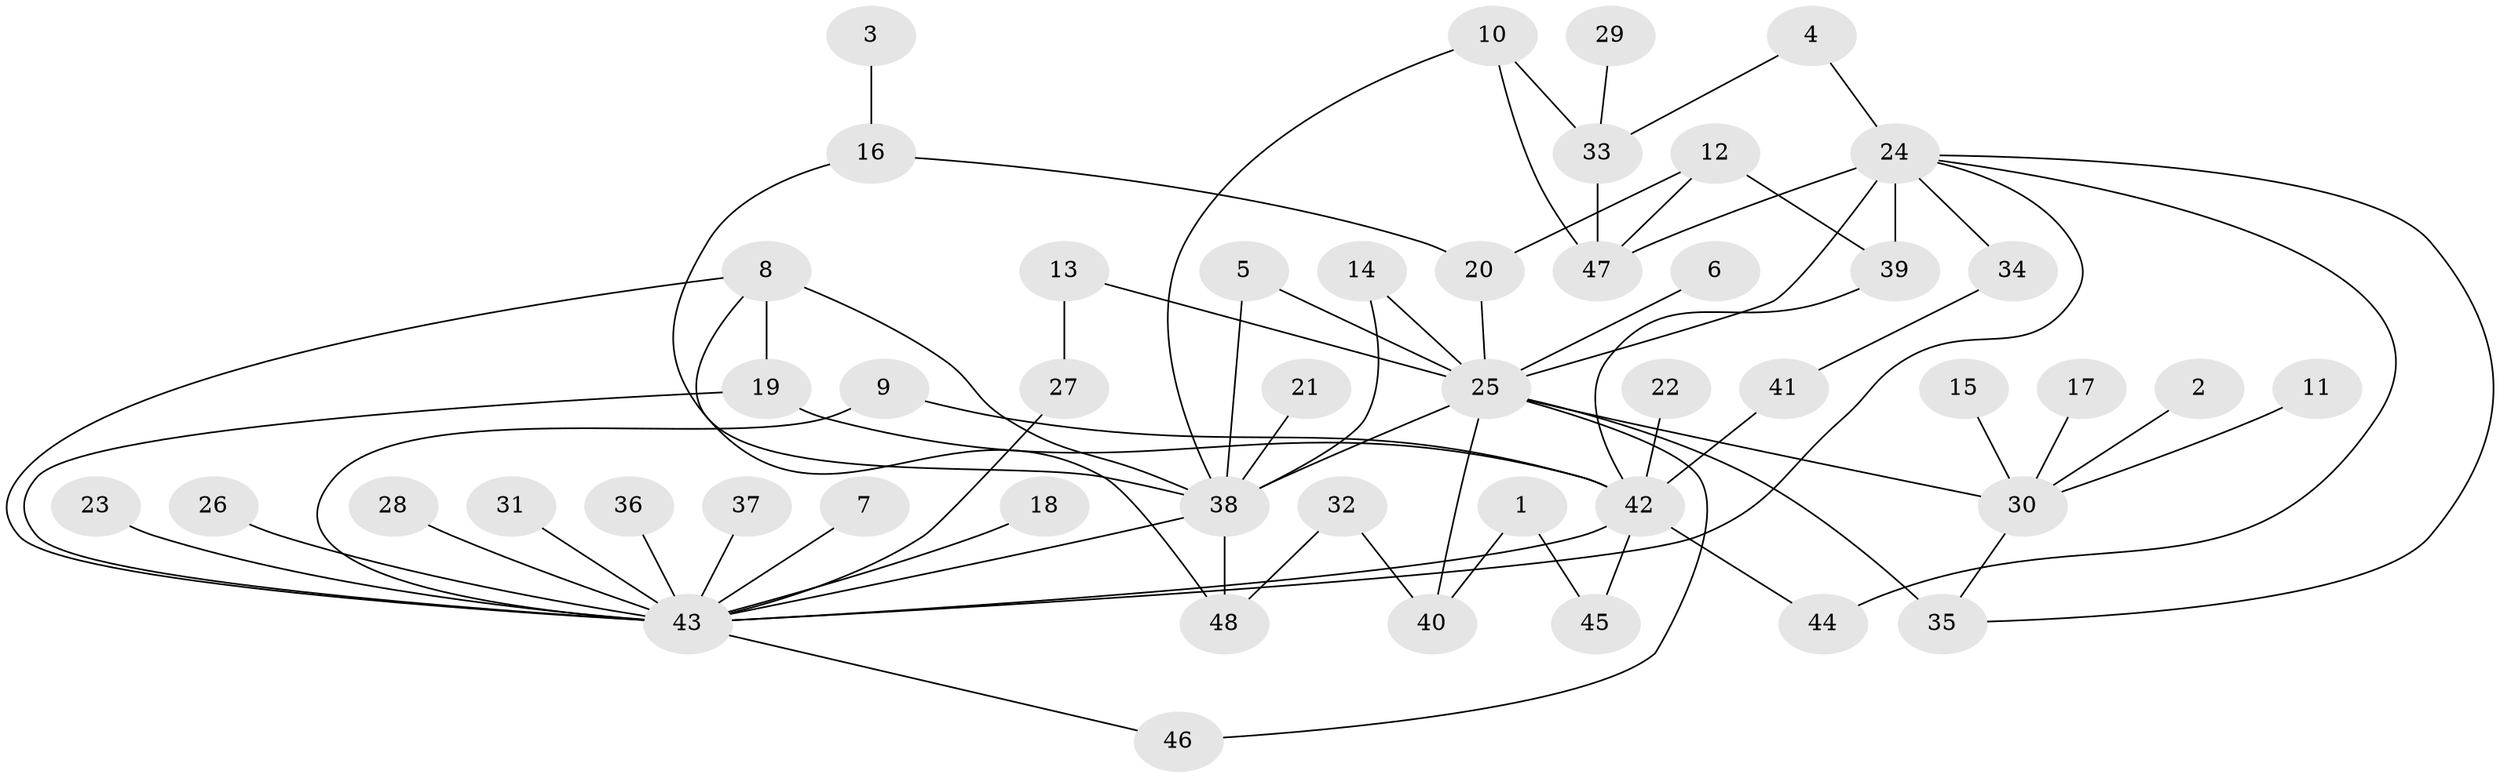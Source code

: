 // original degree distribution, {11: 0.010526315789473684, 19: 0.010526315789473684, 10: 0.010526315789473684, 14: 0.010526315789473684, 5: 0.06315789473684211, 1: 0.49473684210526314, 3: 0.11578947368421053, 2: 0.22105263157894736, 8: 0.010526315789473684, 4: 0.042105263157894736, 12: 0.010526315789473684}
// Generated by graph-tools (version 1.1) at 2025/36/03/04/25 23:36:44]
// undirected, 48 vertices, 70 edges
graph export_dot {
  node [color=gray90,style=filled];
  1;
  2;
  3;
  4;
  5;
  6;
  7;
  8;
  9;
  10;
  11;
  12;
  13;
  14;
  15;
  16;
  17;
  18;
  19;
  20;
  21;
  22;
  23;
  24;
  25;
  26;
  27;
  28;
  29;
  30;
  31;
  32;
  33;
  34;
  35;
  36;
  37;
  38;
  39;
  40;
  41;
  42;
  43;
  44;
  45;
  46;
  47;
  48;
  1 -- 40 [weight=1.0];
  1 -- 45 [weight=1.0];
  2 -- 30 [weight=1.0];
  3 -- 16 [weight=1.0];
  4 -- 24 [weight=1.0];
  4 -- 33 [weight=1.0];
  5 -- 25 [weight=1.0];
  5 -- 38 [weight=1.0];
  6 -- 25 [weight=1.0];
  7 -- 43 [weight=1.0];
  8 -- 19 [weight=1.0];
  8 -- 38 [weight=1.0];
  8 -- 43 [weight=1.0];
  8 -- 48 [weight=1.0];
  9 -- 42 [weight=1.0];
  9 -- 43 [weight=1.0];
  10 -- 33 [weight=1.0];
  10 -- 38 [weight=1.0];
  10 -- 47 [weight=1.0];
  11 -- 30 [weight=1.0];
  12 -- 20 [weight=1.0];
  12 -- 39 [weight=1.0];
  12 -- 47 [weight=1.0];
  13 -- 25 [weight=1.0];
  13 -- 27 [weight=1.0];
  14 -- 25 [weight=1.0];
  14 -- 38 [weight=1.0];
  15 -- 30 [weight=1.0];
  16 -- 20 [weight=1.0];
  16 -- 38 [weight=1.0];
  17 -- 30 [weight=1.0];
  18 -- 43 [weight=1.0];
  19 -- 42 [weight=1.0];
  19 -- 43 [weight=1.0];
  20 -- 25 [weight=1.0];
  21 -- 38 [weight=1.0];
  22 -- 42 [weight=1.0];
  23 -- 43 [weight=1.0];
  24 -- 25 [weight=1.0];
  24 -- 34 [weight=1.0];
  24 -- 35 [weight=1.0];
  24 -- 39 [weight=1.0];
  24 -- 43 [weight=1.0];
  24 -- 44 [weight=1.0];
  24 -- 47 [weight=2.0];
  25 -- 30 [weight=1.0];
  25 -- 35 [weight=2.0];
  25 -- 38 [weight=1.0];
  25 -- 40 [weight=1.0];
  25 -- 46 [weight=1.0];
  26 -- 43 [weight=1.0];
  27 -- 43 [weight=1.0];
  28 -- 43 [weight=1.0];
  29 -- 33 [weight=1.0];
  30 -- 35 [weight=1.0];
  31 -- 43 [weight=1.0];
  32 -- 40 [weight=1.0];
  32 -- 48 [weight=1.0];
  33 -- 47 [weight=1.0];
  34 -- 41 [weight=1.0];
  36 -- 43 [weight=1.0];
  37 -- 43 [weight=1.0];
  38 -- 43 [weight=1.0];
  38 -- 48 [weight=1.0];
  39 -- 42 [weight=1.0];
  41 -- 42 [weight=1.0];
  42 -- 43 [weight=1.0];
  42 -- 44 [weight=1.0];
  42 -- 45 [weight=1.0];
  43 -- 46 [weight=1.0];
}
